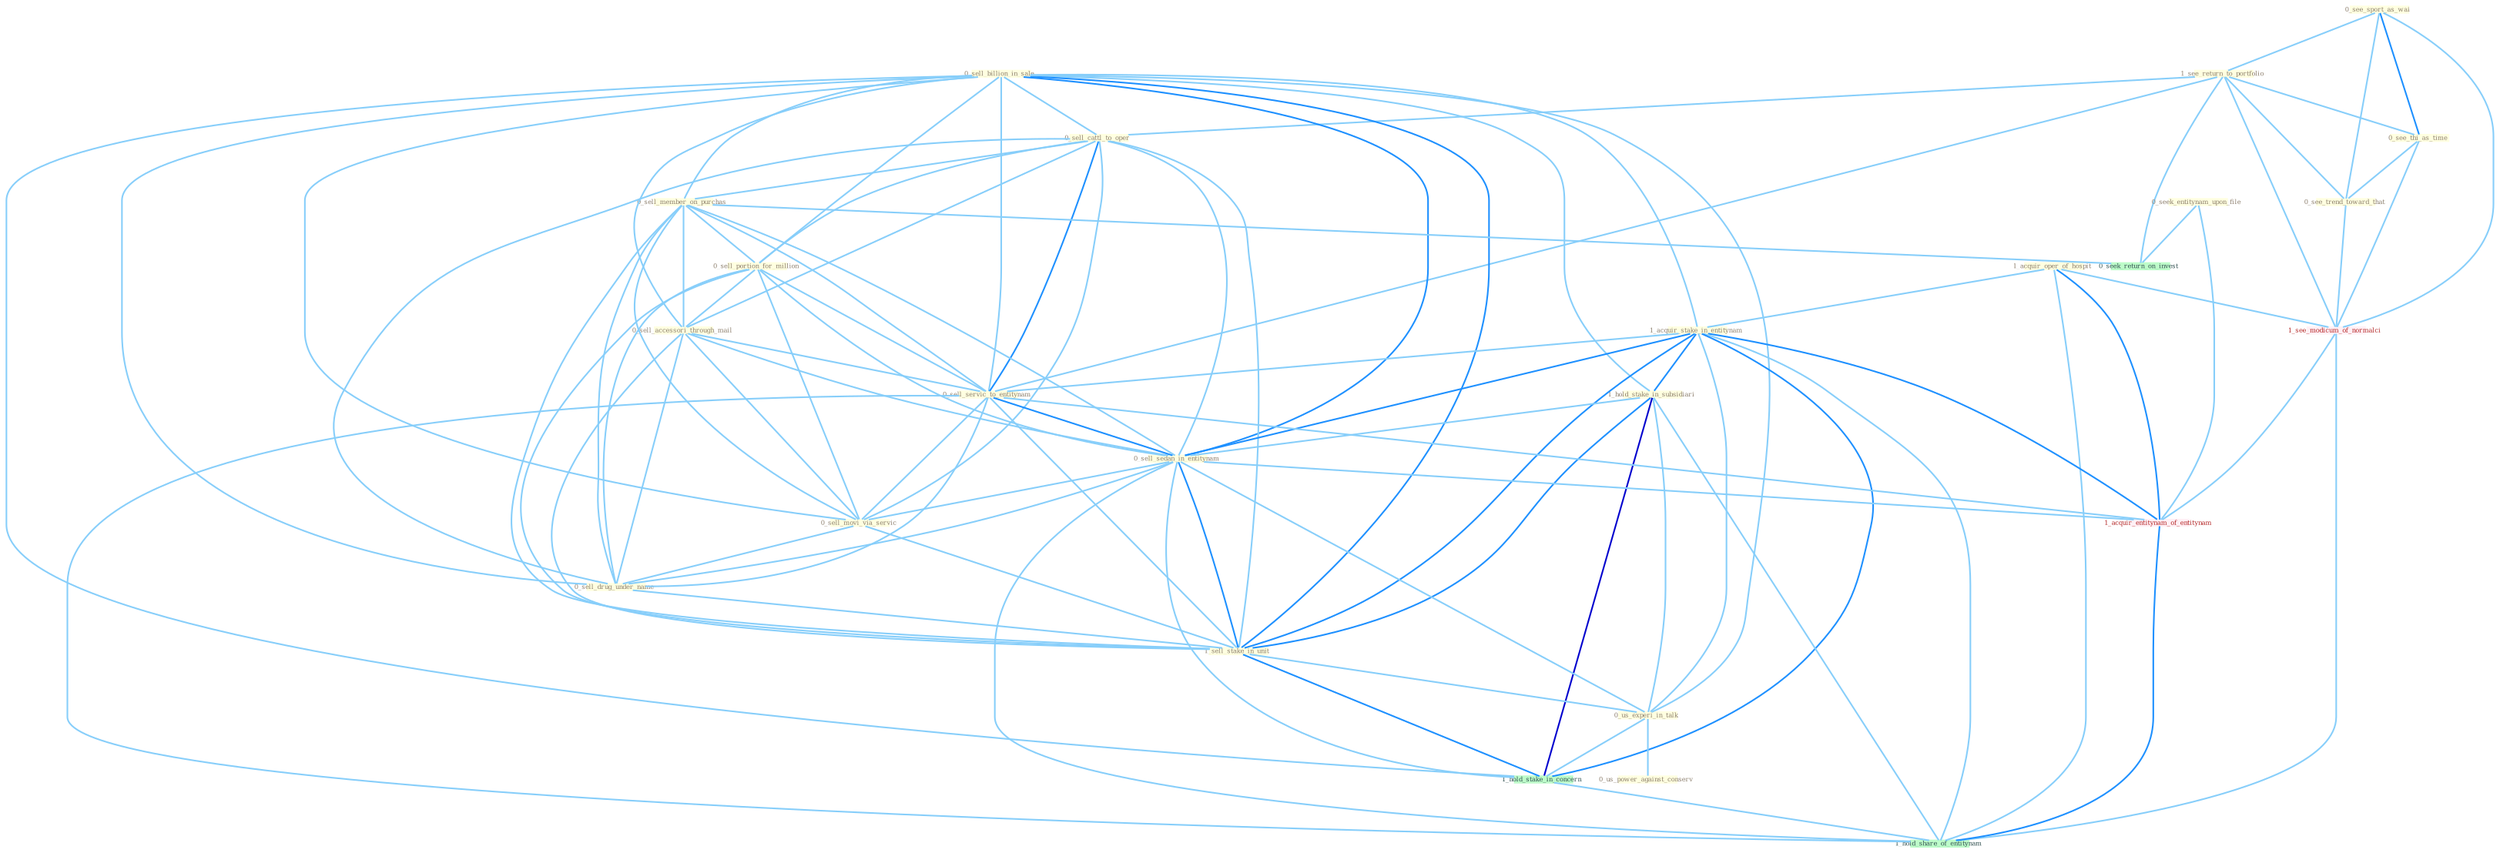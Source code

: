 Graph G{ 
    node
    [shape=polygon,style=filled,width=.5,height=.06,color="#BDFCC9",fixedsize=true,fontsize=4,
    fontcolor="#2f4f4f"];
    {node
    [color="#ffffe0", fontcolor="#8b7d6b"] "0_see_sport_as_wai " "1_acquir_oper_of_hospit " "1_see_return_to_portfolio " "0_see_thi_as_time " "0_see_trend_toward_that " "0_sell_billion_in_sale " "0_sell_cattl_to_oper " "0_sell_member_on_purchas " "0_sell_portion_for_million " "1_acquir_stake_in_entitynam " "0_sell_accessori_through_mail " "1_hold_stake_in_subsidiari " "0_sell_servic_to_entitynam " "0_sell_sedan_in_entitynam " "0_sell_movi_via_servic " "0_sell_drug_under_name " "1_sell_stake_in_unit " "0_seek_entitynam_upon_file " "0_us_experi_in_talk " "0_us_power_against_conserv "}
{node [color="#fff0f5", fontcolor="#b22222"] "1_see_modicum_of_normalci " "1_acquir_entitynam_of_entitynam "}
edge [color="#B0E2FF"];

	"0_see_sport_as_wai " -- "1_see_return_to_portfolio " [w="1", color="#87cefa" ];
	"0_see_sport_as_wai " -- "0_see_thi_as_time " [w="2", color="#1e90ff" , len=0.8];
	"0_see_sport_as_wai " -- "0_see_trend_toward_that " [w="1", color="#87cefa" ];
	"0_see_sport_as_wai " -- "1_see_modicum_of_normalci " [w="1", color="#87cefa" ];
	"1_acquir_oper_of_hospit " -- "1_acquir_stake_in_entitynam " [w="1", color="#87cefa" ];
	"1_acquir_oper_of_hospit " -- "1_see_modicum_of_normalci " [w="1", color="#87cefa" ];
	"1_acquir_oper_of_hospit " -- "1_acquir_entitynam_of_entitynam " [w="2", color="#1e90ff" , len=0.8];
	"1_acquir_oper_of_hospit " -- "1_hold_share_of_entitynam " [w="1", color="#87cefa" ];
	"1_see_return_to_portfolio " -- "0_see_thi_as_time " [w="1", color="#87cefa" ];
	"1_see_return_to_portfolio " -- "0_see_trend_toward_that " [w="1", color="#87cefa" ];
	"1_see_return_to_portfolio " -- "0_sell_cattl_to_oper " [w="1", color="#87cefa" ];
	"1_see_return_to_portfolio " -- "0_sell_servic_to_entitynam " [w="1", color="#87cefa" ];
	"1_see_return_to_portfolio " -- "0_seek_return_on_invest " [w="1", color="#87cefa" ];
	"1_see_return_to_portfolio " -- "1_see_modicum_of_normalci " [w="1", color="#87cefa" ];
	"0_see_thi_as_time " -- "0_see_trend_toward_that " [w="1", color="#87cefa" ];
	"0_see_thi_as_time " -- "1_see_modicum_of_normalci " [w="1", color="#87cefa" ];
	"0_see_trend_toward_that " -- "1_see_modicum_of_normalci " [w="1", color="#87cefa" ];
	"0_sell_billion_in_sale " -- "0_sell_cattl_to_oper " [w="1", color="#87cefa" ];
	"0_sell_billion_in_sale " -- "0_sell_member_on_purchas " [w="1", color="#87cefa" ];
	"0_sell_billion_in_sale " -- "0_sell_portion_for_million " [w="1", color="#87cefa" ];
	"0_sell_billion_in_sale " -- "1_acquir_stake_in_entitynam " [w="1", color="#87cefa" ];
	"0_sell_billion_in_sale " -- "0_sell_accessori_through_mail " [w="1", color="#87cefa" ];
	"0_sell_billion_in_sale " -- "1_hold_stake_in_subsidiari " [w="1", color="#87cefa" ];
	"0_sell_billion_in_sale " -- "0_sell_servic_to_entitynam " [w="1", color="#87cefa" ];
	"0_sell_billion_in_sale " -- "0_sell_sedan_in_entitynam " [w="2", color="#1e90ff" , len=0.8];
	"0_sell_billion_in_sale " -- "0_sell_movi_via_servic " [w="1", color="#87cefa" ];
	"0_sell_billion_in_sale " -- "0_sell_drug_under_name " [w="1", color="#87cefa" ];
	"0_sell_billion_in_sale " -- "1_sell_stake_in_unit " [w="2", color="#1e90ff" , len=0.8];
	"0_sell_billion_in_sale " -- "0_us_experi_in_talk " [w="1", color="#87cefa" ];
	"0_sell_billion_in_sale " -- "1_hold_stake_in_concern " [w="1", color="#87cefa" ];
	"0_sell_cattl_to_oper " -- "0_sell_member_on_purchas " [w="1", color="#87cefa" ];
	"0_sell_cattl_to_oper " -- "0_sell_portion_for_million " [w="1", color="#87cefa" ];
	"0_sell_cattl_to_oper " -- "0_sell_accessori_through_mail " [w="1", color="#87cefa" ];
	"0_sell_cattl_to_oper " -- "0_sell_servic_to_entitynam " [w="2", color="#1e90ff" , len=0.8];
	"0_sell_cattl_to_oper " -- "0_sell_sedan_in_entitynam " [w="1", color="#87cefa" ];
	"0_sell_cattl_to_oper " -- "0_sell_movi_via_servic " [w="1", color="#87cefa" ];
	"0_sell_cattl_to_oper " -- "0_sell_drug_under_name " [w="1", color="#87cefa" ];
	"0_sell_cattl_to_oper " -- "1_sell_stake_in_unit " [w="1", color="#87cefa" ];
	"0_sell_member_on_purchas " -- "0_sell_portion_for_million " [w="1", color="#87cefa" ];
	"0_sell_member_on_purchas " -- "0_sell_accessori_through_mail " [w="1", color="#87cefa" ];
	"0_sell_member_on_purchas " -- "0_sell_servic_to_entitynam " [w="1", color="#87cefa" ];
	"0_sell_member_on_purchas " -- "0_sell_sedan_in_entitynam " [w="1", color="#87cefa" ];
	"0_sell_member_on_purchas " -- "0_sell_movi_via_servic " [w="1", color="#87cefa" ];
	"0_sell_member_on_purchas " -- "0_sell_drug_under_name " [w="1", color="#87cefa" ];
	"0_sell_member_on_purchas " -- "1_sell_stake_in_unit " [w="1", color="#87cefa" ];
	"0_sell_member_on_purchas " -- "0_seek_return_on_invest " [w="1", color="#87cefa" ];
	"0_sell_portion_for_million " -- "0_sell_accessori_through_mail " [w="1", color="#87cefa" ];
	"0_sell_portion_for_million " -- "0_sell_servic_to_entitynam " [w="1", color="#87cefa" ];
	"0_sell_portion_for_million " -- "0_sell_sedan_in_entitynam " [w="1", color="#87cefa" ];
	"0_sell_portion_for_million " -- "0_sell_movi_via_servic " [w="1", color="#87cefa" ];
	"0_sell_portion_for_million " -- "0_sell_drug_under_name " [w="1", color="#87cefa" ];
	"0_sell_portion_for_million " -- "1_sell_stake_in_unit " [w="1", color="#87cefa" ];
	"1_acquir_stake_in_entitynam " -- "1_hold_stake_in_subsidiari " [w="2", color="#1e90ff" , len=0.8];
	"1_acquir_stake_in_entitynam " -- "0_sell_servic_to_entitynam " [w="1", color="#87cefa" ];
	"1_acquir_stake_in_entitynam " -- "0_sell_sedan_in_entitynam " [w="2", color="#1e90ff" , len=0.8];
	"1_acquir_stake_in_entitynam " -- "1_sell_stake_in_unit " [w="2", color="#1e90ff" , len=0.8];
	"1_acquir_stake_in_entitynam " -- "0_us_experi_in_talk " [w="1", color="#87cefa" ];
	"1_acquir_stake_in_entitynam " -- "1_hold_stake_in_concern " [w="2", color="#1e90ff" , len=0.8];
	"1_acquir_stake_in_entitynam " -- "1_acquir_entitynam_of_entitynam " [w="2", color="#1e90ff" , len=0.8];
	"1_acquir_stake_in_entitynam " -- "1_hold_share_of_entitynam " [w="1", color="#87cefa" ];
	"0_sell_accessori_through_mail " -- "0_sell_servic_to_entitynam " [w="1", color="#87cefa" ];
	"0_sell_accessori_through_mail " -- "0_sell_sedan_in_entitynam " [w="1", color="#87cefa" ];
	"0_sell_accessori_through_mail " -- "0_sell_movi_via_servic " [w="1", color="#87cefa" ];
	"0_sell_accessori_through_mail " -- "0_sell_drug_under_name " [w="1", color="#87cefa" ];
	"0_sell_accessori_through_mail " -- "1_sell_stake_in_unit " [w="1", color="#87cefa" ];
	"1_hold_stake_in_subsidiari " -- "0_sell_sedan_in_entitynam " [w="1", color="#87cefa" ];
	"1_hold_stake_in_subsidiari " -- "1_sell_stake_in_unit " [w="2", color="#1e90ff" , len=0.8];
	"1_hold_stake_in_subsidiari " -- "0_us_experi_in_talk " [w="1", color="#87cefa" ];
	"1_hold_stake_in_subsidiari " -- "1_hold_stake_in_concern " [w="3", color="#0000cd" , len=0.6];
	"1_hold_stake_in_subsidiari " -- "1_hold_share_of_entitynam " [w="1", color="#87cefa" ];
	"0_sell_servic_to_entitynam " -- "0_sell_sedan_in_entitynam " [w="2", color="#1e90ff" , len=0.8];
	"0_sell_servic_to_entitynam " -- "0_sell_movi_via_servic " [w="1", color="#87cefa" ];
	"0_sell_servic_to_entitynam " -- "0_sell_drug_under_name " [w="1", color="#87cefa" ];
	"0_sell_servic_to_entitynam " -- "1_sell_stake_in_unit " [w="1", color="#87cefa" ];
	"0_sell_servic_to_entitynam " -- "1_acquir_entitynam_of_entitynam " [w="1", color="#87cefa" ];
	"0_sell_servic_to_entitynam " -- "1_hold_share_of_entitynam " [w="1", color="#87cefa" ];
	"0_sell_sedan_in_entitynam " -- "0_sell_movi_via_servic " [w="1", color="#87cefa" ];
	"0_sell_sedan_in_entitynam " -- "0_sell_drug_under_name " [w="1", color="#87cefa" ];
	"0_sell_sedan_in_entitynam " -- "1_sell_stake_in_unit " [w="2", color="#1e90ff" , len=0.8];
	"0_sell_sedan_in_entitynam " -- "0_us_experi_in_talk " [w="1", color="#87cefa" ];
	"0_sell_sedan_in_entitynam " -- "1_hold_stake_in_concern " [w="1", color="#87cefa" ];
	"0_sell_sedan_in_entitynam " -- "1_acquir_entitynam_of_entitynam " [w="1", color="#87cefa" ];
	"0_sell_sedan_in_entitynam " -- "1_hold_share_of_entitynam " [w="1", color="#87cefa" ];
	"0_sell_movi_via_servic " -- "0_sell_drug_under_name " [w="1", color="#87cefa" ];
	"0_sell_movi_via_servic " -- "1_sell_stake_in_unit " [w="1", color="#87cefa" ];
	"0_sell_drug_under_name " -- "1_sell_stake_in_unit " [w="1", color="#87cefa" ];
	"1_sell_stake_in_unit " -- "0_us_experi_in_talk " [w="1", color="#87cefa" ];
	"1_sell_stake_in_unit " -- "1_hold_stake_in_concern " [w="2", color="#1e90ff" , len=0.8];
	"0_seek_entitynam_upon_file " -- "0_seek_return_on_invest " [w="1", color="#87cefa" ];
	"0_seek_entitynam_upon_file " -- "1_acquir_entitynam_of_entitynam " [w="1", color="#87cefa" ];
	"0_us_experi_in_talk " -- "0_us_power_against_conserv " [w="1", color="#87cefa" ];
	"0_us_experi_in_talk " -- "1_hold_stake_in_concern " [w="1", color="#87cefa" ];
	"1_hold_stake_in_concern " -- "1_hold_share_of_entitynam " [w="1", color="#87cefa" ];
	"1_see_modicum_of_normalci " -- "1_acquir_entitynam_of_entitynam " [w="1", color="#87cefa" ];
	"1_see_modicum_of_normalci " -- "1_hold_share_of_entitynam " [w="1", color="#87cefa" ];
	"1_acquir_entitynam_of_entitynam " -- "1_hold_share_of_entitynam " [w="2", color="#1e90ff" , len=0.8];
}